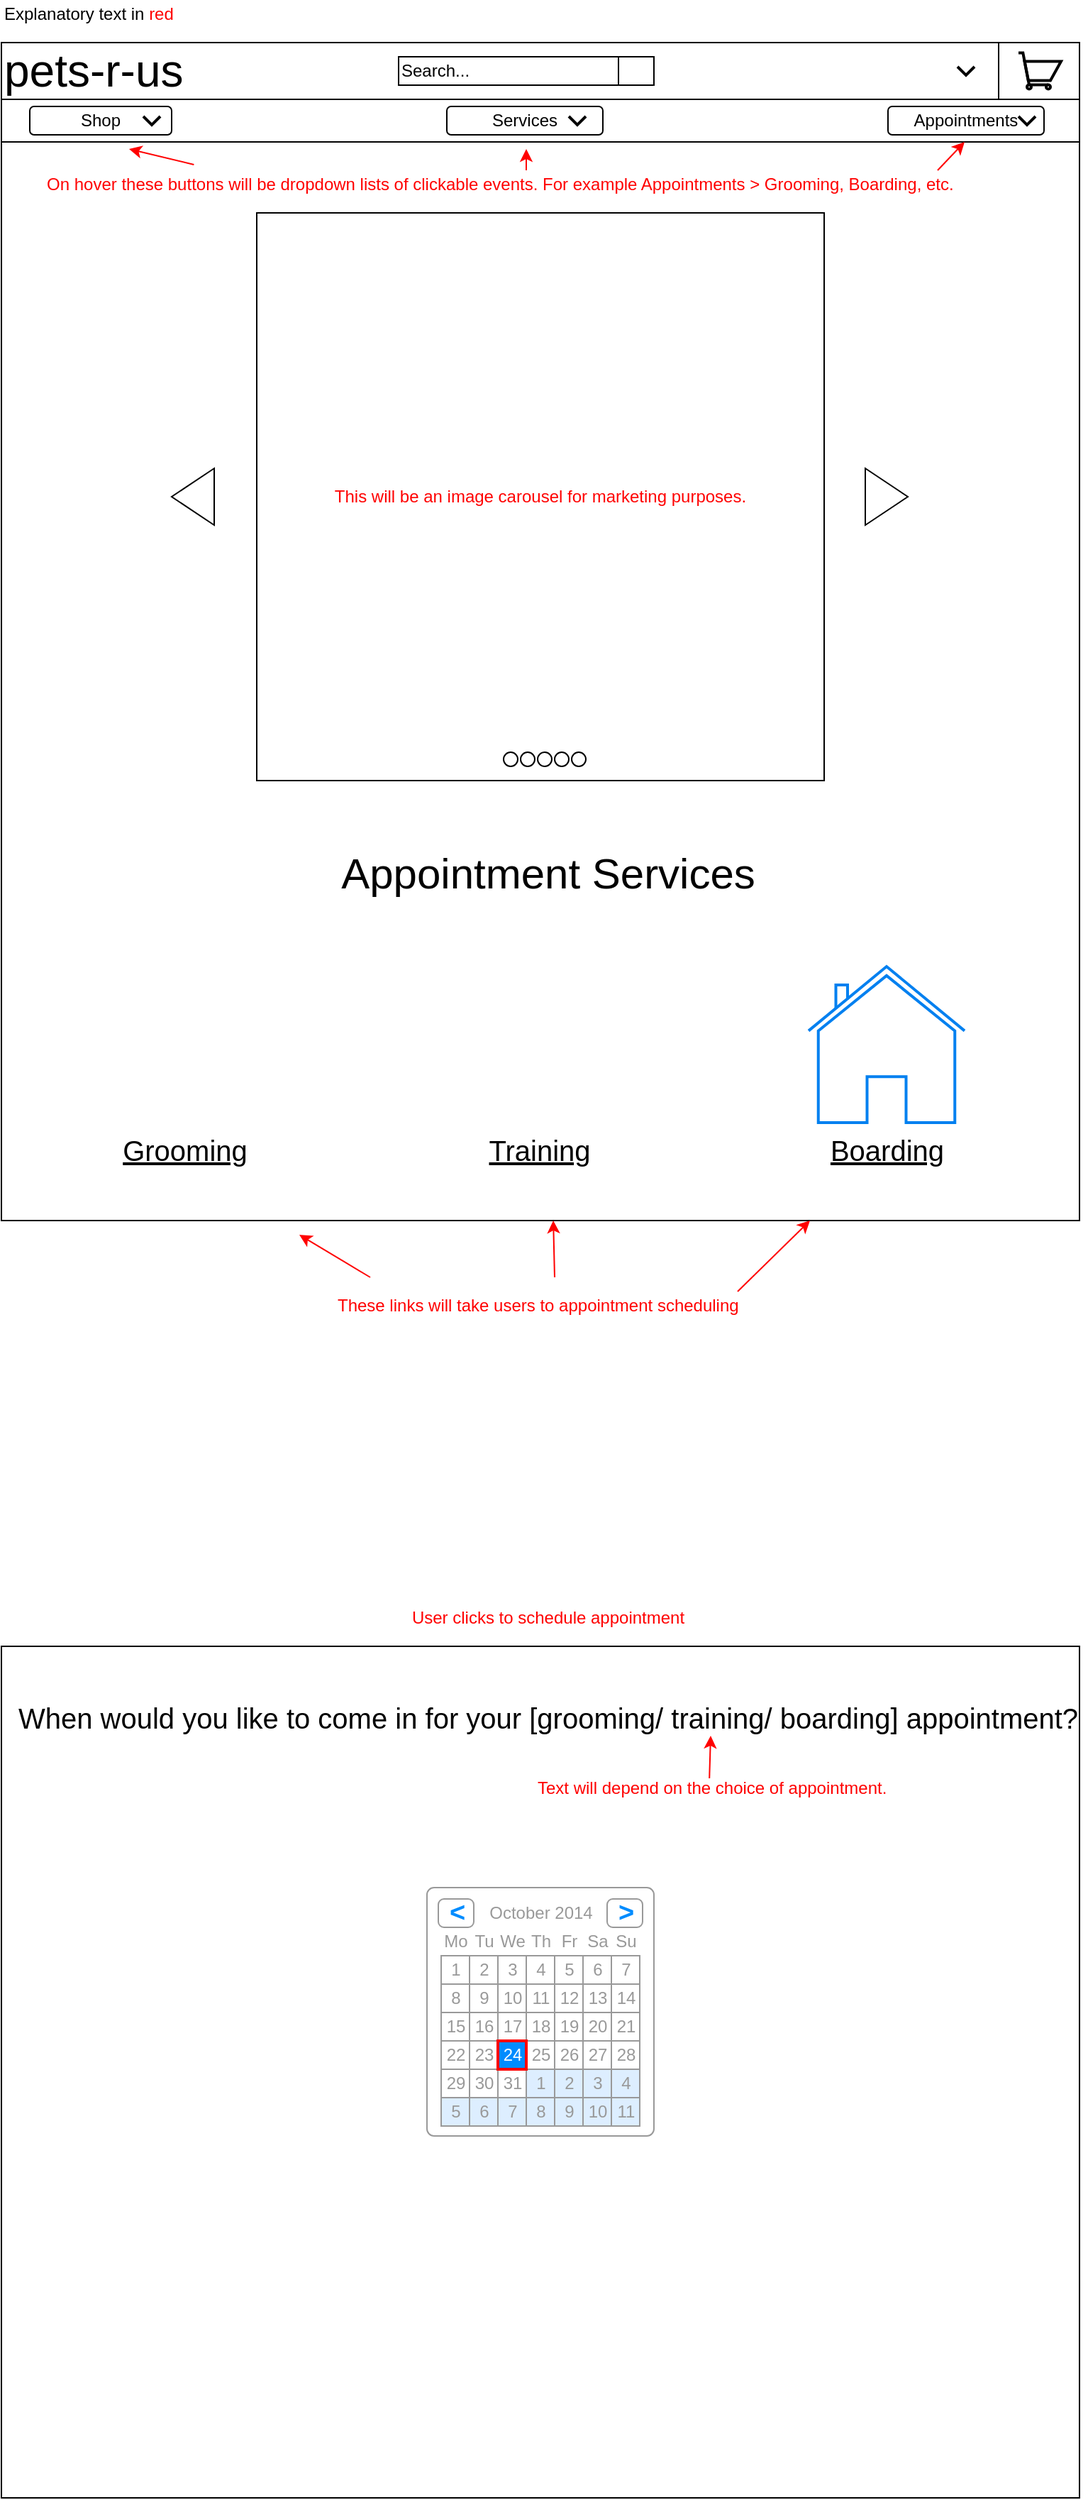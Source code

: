 <mxfile version="13.10.0" type="github">
  <diagram id="vqAz7mFe_bX8_XPS133d" name="Page-1">
    <mxGraphModel dx="1426" dy="794" grid="1" gridSize="10" guides="1" tooltips="1" connect="1" arrows="1" fold="1" page="1" pageScale="1" pageWidth="850" pageHeight="1100" math="0" shadow="0">
      <root>
        <mxCell id="0" />
        <mxCell id="1" parent="0" />
        <mxCell id="3avs3_zd8cKEyKvQoN6--27" value="" style="whiteSpace=wrap;html=1;aspect=fixed;" parent="1" vertex="1">
          <mxGeometry x="40" y="110" width="760" height="760" as="geometry" />
        </mxCell>
        <mxCell id="lcX1lfoyKaqcj_of0QZ5-1" value="&lt;font style=&quot;font-size: 32px&quot;&gt;pets-r-us&lt;/font&gt;" style="rounded=0;whiteSpace=wrap;html=1;align=left;" parent="1" vertex="1">
          <mxGeometry x="40" y="40" width="760" height="40" as="geometry" />
        </mxCell>
        <mxCell id="lcX1lfoyKaqcj_of0QZ5-2" value="" style="rounded=0;whiteSpace=wrap;html=1;" parent="1" vertex="1">
          <mxGeometry x="40" y="80" width="760" height="30" as="geometry" />
        </mxCell>
        <mxCell id="lcX1lfoyKaqcj_of0QZ5-3" value="&lt;font color=&quot;#ff0000&quot;&gt;This will be an image carousel for marketing purposes.&lt;/font&gt;" style="whiteSpace=wrap;html=1;aspect=fixed;" parent="1" vertex="1">
          <mxGeometry x="220" y="160" width="400" height="400" as="geometry" />
        </mxCell>
        <mxCell id="lcX1lfoyKaqcj_of0QZ5-4" value="" style="shape=image;html=1;verticalAlign=top;verticalLabelPosition=bottom;labelBackgroundColor=#ffffff;imageAspect=0;aspect=fixed;image=https://cdn4.iconfinder.com/data/icons/common-toolbar/36/Cut-2-128.png" parent="1" vertex="1">
          <mxGeometry x="119" y="682" width="128" height="128" as="geometry" />
        </mxCell>
        <mxCell id="lcX1lfoyKaqcj_of0QZ5-5" value="" style="shape=image;html=1;verticalAlign=top;verticalLabelPosition=bottom;labelBackgroundColor=#ffffff;imageAspect=0;aspect=fixed;image=https://cdn4.iconfinder.com/data/icons/general-office/91/General_Office_06-128.png" parent="1" vertex="1">
          <mxGeometry x="356" y="680" width="128" height="128" as="geometry" />
        </mxCell>
        <mxCell id="lcX1lfoyKaqcj_of0QZ5-6" value="" style="html=1;verticalLabelPosition=bottom;align=center;labelBackgroundColor=#ffffff;verticalAlign=top;strokeWidth=2;strokeColor=#0080F0;shadow=0;dashed=0;shape=mxgraph.ios7.icons.home;" parent="1" vertex="1">
          <mxGeometry x="609" y="691" width="110" height="110" as="geometry" />
        </mxCell>
        <mxCell id="lcX1lfoyKaqcj_of0QZ5-8" value="&lt;font style=&quot;font-size: 30px&quot;&gt;Appointment Services&lt;/font&gt;" style="text;html=1;align=center;verticalAlign=middle;resizable=0;points=[];autosize=1;" parent="1" vertex="1">
          <mxGeometry x="270" y="610" width="310" height="30" as="geometry" />
        </mxCell>
        <mxCell id="lcX1lfoyKaqcj_of0QZ5-9" value="&lt;font style=&quot;font-size: 20px&quot;&gt;&lt;u&gt;Grooming&lt;/u&gt;&lt;/font&gt;" style="text;html=1;align=center;verticalAlign=middle;resizable=0;points=[];autosize=1;" parent="1" vertex="1">
          <mxGeometry x="119" y="810" width="100" height="20" as="geometry" />
        </mxCell>
        <mxCell id="lcX1lfoyKaqcj_of0QZ5-10" value="&lt;font style=&quot;font-size: 20px&quot;&gt;&lt;u&gt;Training&lt;/u&gt;&lt;/font&gt;" style="text;html=1;align=center;verticalAlign=middle;resizable=0;points=[];autosize=1;" parent="1" vertex="1">
          <mxGeometry x="374" y="810" width="90" height="20" as="geometry" />
        </mxCell>
        <mxCell id="lcX1lfoyKaqcj_of0QZ5-11" value="&lt;font style=&quot;font-size: 20px&quot;&gt;&lt;u&gt;Boarding&lt;/u&gt;&lt;/font&gt;" style="text;html=1;align=center;verticalAlign=middle;resizable=0;points=[];autosize=1;" parent="1" vertex="1">
          <mxGeometry x="614" y="810" width="100" height="20" as="geometry" />
        </mxCell>
        <mxCell id="3avs3_zd8cKEyKvQoN6--1" value="Search..." style="rounded=0;whiteSpace=wrap;html=1;align=left;" parent="1" vertex="1">
          <mxGeometry x="320" y="50" width="180" height="20" as="geometry" />
        </mxCell>
        <mxCell id="3avs3_zd8cKEyKvQoN6--2" value="" style="shape=image;html=1;verticalAlign=top;verticalLabelPosition=bottom;labelBackgroundColor=#ffffff;imageAspect=0;aspect=fixed;image=https://cdn4.iconfinder.com/data/icons/basic-user-interface-elements/700/zoom-normal-regular-128.png" parent="1" vertex="1">
          <mxGeometry x="480" y="50" width="20" height="20" as="geometry" />
        </mxCell>
        <mxCell id="3avs3_zd8cKEyKvQoN6--5" value="" style="endArrow=none;html=1;" parent="1" edge="1">
          <mxGeometry width="50" height="50" relative="1" as="geometry">
            <mxPoint x="475" y="70" as="sourcePoint" />
            <mxPoint x="475" y="50" as="targetPoint" />
          </mxGeometry>
        </mxCell>
        <mxCell id="3avs3_zd8cKEyKvQoN6--6" value="" style="shape=image;html=1;verticalAlign=top;verticalLabelPosition=bottom;labelBackgroundColor=#ffffff;imageAspect=0;aspect=fixed;image=https://cdn3.iconfinder.com/data/icons/fugue/icon_shadowless/user-silhouette.png" parent="1" vertex="1">
          <mxGeometry x="684" y="45" width="30" height="30" as="geometry" />
        </mxCell>
        <mxCell id="3avs3_zd8cKEyKvQoN6--7" value="" style="html=1;verticalLabelPosition=bottom;align=center;labelBackgroundColor=#ffffff;verticalAlign=top;strokeWidth=2;shadow=0;dashed=0;shape=mxgraph.ios7.icons.shopping_cart;" parent="1" vertex="1">
          <mxGeometry x="757" y="47.25" width="30" height="25.5" as="geometry" />
        </mxCell>
        <mxCell id="3avs3_zd8cKEyKvQoN6--8" value="" style="html=1;verticalLabelPosition=bottom;labelBackgroundColor=#ffffff;verticalAlign=top;shadow=0;dashed=0;strokeWidth=2;shape=mxgraph.ios7.misc.down;" parent="1" vertex="1">
          <mxGeometry x="714" y="57" width="12" height="6" as="geometry" />
        </mxCell>
        <mxCell id="3avs3_zd8cKEyKvQoN6--9" value="" style="endArrow=none;html=1;" parent="1" edge="1">
          <mxGeometry width="50" height="50" relative="1" as="geometry">
            <mxPoint x="743" y="80" as="sourcePoint" />
            <mxPoint x="743" y="40" as="targetPoint" />
          </mxGeometry>
        </mxCell>
        <mxCell id="3avs3_zd8cKEyKvQoN6--10" value="Shop" style="rounded=1;whiteSpace=wrap;html=1;strokeColor=#000000;align=center;" parent="1" vertex="1">
          <mxGeometry x="60" y="85" width="100" height="20" as="geometry" />
        </mxCell>
        <mxCell id="3avs3_zd8cKEyKvQoN6--11" value="Services" style="rounded=1;whiteSpace=wrap;html=1;strokeColor=#000000;align=center;" parent="1" vertex="1">
          <mxGeometry x="354" y="85" width="110" height="20" as="geometry" />
        </mxCell>
        <mxCell id="3avs3_zd8cKEyKvQoN6--12" value="Appointments" style="rounded=1;whiteSpace=wrap;html=1;strokeColor=#000000;align=center;" parent="1" vertex="1">
          <mxGeometry x="665" y="85" width="110" height="20" as="geometry" />
        </mxCell>
        <mxCell id="3avs3_zd8cKEyKvQoN6--13" value="" style="html=1;verticalLabelPosition=bottom;labelBackgroundColor=#ffffff;verticalAlign=top;shadow=0;dashed=0;strokeWidth=2;shape=mxgraph.ios7.misc.down;" parent="1" vertex="1">
          <mxGeometry x="140" y="92" width="12" height="6" as="geometry" />
        </mxCell>
        <mxCell id="3avs3_zd8cKEyKvQoN6--14" value="" style="html=1;verticalLabelPosition=bottom;labelBackgroundColor=#ffffff;verticalAlign=top;shadow=0;dashed=0;strokeWidth=2;shape=mxgraph.ios7.misc.down;" parent="1" vertex="1">
          <mxGeometry x="440" y="92" width="12" height="6" as="geometry" />
        </mxCell>
        <mxCell id="3avs3_zd8cKEyKvQoN6--15" value="" style="html=1;verticalLabelPosition=bottom;labelBackgroundColor=#ffffff;verticalAlign=top;shadow=0;dashed=0;strokeWidth=2;shape=mxgraph.ios7.misc.down;" parent="1" vertex="1">
          <mxGeometry x="757" y="92" width="12" height="6" as="geometry" />
        </mxCell>
        <mxCell id="3avs3_zd8cKEyKvQoN6--16" value="" style="triangle;whiteSpace=wrap;html=1;strokeColor=#000000;" parent="1" vertex="1">
          <mxGeometry x="649" y="340" width="30" height="40" as="geometry" />
        </mxCell>
        <mxCell id="3avs3_zd8cKEyKvQoN6--17" value="" style="triangle;whiteSpace=wrap;html=1;strokeColor=#000000;direction=west;" parent="1" vertex="1">
          <mxGeometry x="160" y="340" width="30" height="40" as="geometry" />
        </mxCell>
        <mxCell id="3avs3_zd8cKEyKvQoN6--18" value="" style="ellipse;whiteSpace=wrap;html=1;aspect=fixed;strokeColor=#000000;" parent="1" vertex="1">
          <mxGeometry x="394" y="540" width="10" height="10" as="geometry" />
        </mxCell>
        <mxCell id="3avs3_zd8cKEyKvQoN6--19" value="" style="ellipse;whiteSpace=wrap;html=1;aspect=fixed;strokeColor=#000000;" parent="1" vertex="1">
          <mxGeometry x="406" y="540" width="10" height="10" as="geometry" />
        </mxCell>
        <mxCell id="3avs3_zd8cKEyKvQoN6--20" value="" style="ellipse;whiteSpace=wrap;html=1;aspect=fixed;strokeColor=#000000;" parent="1" vertex="1">
          <mxGeometry x="418" y="540" width="10" height="10" as="geometry" />
        </mxCell>
        <mxCell id="3avs3_zd8cKEyKvQoN6--23" value="" style="ellipse;whiteSpace=wrap;html=1;aspect=fixed;strokeColor=#000000;" parent="1" vertex="1">
          <mxGeometry x="430" y="540" width="10" height="10" as="geometry" />
        </mxCell>
        <mxCell id="3avs3_zd8cKEyKvQoN6--24" value="" style="ellipse;whiteSpace=wrap;html=1;aspect=fixed;strokeColor=#000000;" parent="1" vertex="1">
          <mxGeometry x="442" y="540" width="10" height="10" as="geometry" />
        </mxCell>
        <mxCell id="3avs3_zd8cKEyKvQoN6--38" value="&lt;font color=&quot;#ff0000&quot;&gt;On hover these buttons will be dropdown lists of clickable events. For example Appointments &amp;gt; Grooming, Boarding, etc.&lt;/font&gt;" style="text;html=1;strokeColor=none;fillColor=none;align=left;verticalAlign=middle;whiteSpace=wrap;rounded=0;" parent="1" vertex="1">
          <mxGeometry x="70" y="130" width="700" height="20" as="geometry" />
        </mxCell>
        <mxCell id="3avs3_zd8cKEyKvQoN6--41" value="" style="endArrow=classic;html=1;strokeColor=#FF0000;" parent="1" edge="1">
          <mxGeometry width="50" height="50" relative="1" as="geometry">
            <mxPoint x="700" y="130" as="sourcePoint" />
            <mxPoint x="719" y="110" as="targetPoint" />
          </mxGeometry>
        </mxCell>
        <mxCell id="3avs3_zd8cKEyKvQoN6--42" value="" style="endArrow=classic;html=1;strokeColor=#FF0000;" parent="1" edge="1">
          <mxGeometry width="50" height="50" relative="1" as="geometry">
            <mxPoint x="410" y="130" as="sourcePoint" />
            <mxPoint x="410" y="115" as="targetPoint" />
          </mxGeometry>
        </mxCell>
        <mxCell id="3avs3_zd8cKEyKvQoN6--43" value="Explanatory text in &lt;font color=&quot;#ff0000&quot;&gt;red&lt;/font&gt;" style="text;html=1;align=left;verticalAlign=middle;resizable=0;points=[];autosize=1;" parent="1" vertex="1">
          <mxGeometry x="40" y="10" width="130" height="20" as="geometry" />
        </mxCell>
        <mxCell id="3avs3_zd8cKEyKvQoN6--45" value="" style="endArrow=classic;html=1;strokeColor=#FF0000;exitX=0.151;exitY=-0.2;exitDx=0;exitDy=0;exitPerimeter=0;" parent="1" source="3avs3_zd8cKEyKvQoN6--38" edge="1">
          <mxGeometry width="50" height="50" relative="1" as="geometry">
            <mxPoint x="70" y="165" as="sourcePoint" />
            <mxPoint x="130" y="115" as="targetPoint" />
          </mxGeometry>
        </mxCell>
        <mxCell id="3avs3_zd8cKEyKvQoN6--46" value="&lt;font color=&quot;#ff0000&quot;&gt;These links will take users to appointment scheduling&lt;/font&gt;" style="text;html=1;align=left;verticalAlign=middle;resizable=0;points=[];autosize=1;" parent="1" vertex="1">
          <mxGeometry x="275" y="920" width="300" height="20" as="geometry" />
        </mxCell>
        <mxCell id="3avs3_zd8cKEyKvQoN6--47" value="" style="endArrow=classic;html=1;strokeColor=#FF0000;" parent="1" edge="1">
          <mxGeometry width="50" height="50" relative="1" as="geometry">
            <mxPoint x="559" y="920" as="sourcePoint" />
            <mxPoint x="610" y="870" as="targetPoint" />
          </mxGeometry>
        </mxCell>
        <mxCell id="3avs3_zd8cKEyKvQoN6--48" value="" style="endArrow=classic;html=1;strokeColor=#FF0000;" parent="1" target="3avs3_zd8cKEyKvQoN6--27" edge="1">
          <mxGeometry width="50" height="50" relative="1" as="geometry">
            <mxPoint x="430" y="910" as="sourcePoint" />
            <mxPoint x="480" y="860" as="targetPoint" />
          </mxGeometry>
        </mxCell>
        <mxCell id="3avs3_zd8cKEyKvQoN6--49" value="" style="endArrow=classic;html=1;strokeColor=#FF0000;" parent="1" edge="1">
          <mxGeometry width="50" height="50" relative="1" as="geometry">
            <mxPoint x="300" y="910" as="sourcePoint" />
            <mxPoint x="250" y="880" as="targetPoint" />
          </mxGeometry>
        </mxCell>
        <mxCell id="4yytLFHdvMiJD-wZ6Ume-1" value="" style="whiteSpace=wrap;html=1;" vertex="1" parent="1">
          <mxGeometry x="40" y="1170" width="760" height="600" as="geometry" />
        </mxCell>
        <mxCell id="4yytLFHdvMiJD-wZ6Ume-2" value="&lt;font color=&quot;#ff0000&quot;&gt;User clicks to schedule appointment&lt;/font&gt;" style="text;html=1;align=center;verticalAlign=middle;resizable=0;points=[];autosize=1;" vertex="1" parent="1">
          <mxGeometry x="320" y="1140" width="210" height="20" as="geometry" />
        </mxCell>
        <mxCell id="4yytLFHdvMiJD-wZ6Ume-3" value="" style="strokeWidth=1;shadow=0;dashed=0;align=center;html=1;shape=mxgraph.mockup.forms.rrect;rSize=5;strokeColor=#999999;fillColor=#ffffff;" vertex="1" parent="1">
          <mxGeometry x="340" y="1340" width="160" height="175" as="geometry" />
        </mxCell>
        <mxCell id="4yytLFHdvMiJD-wZ6Ume-4" value="October 2014" style="strokeWidth=1;shadow=0;dashed=0;align=center;html=1;shape=mxgraph.mockup.forms.anchor;fontColor=#999999;" vertex="1" parent="4yytLFHdvMiJD-wZ6Ume-3">
          <mxGeometry x="30" y="8" width="100" height="20" as="geometry" />
        </mxCell>
        <mxCell id="4yytLFHdvMiJD-wZ6Ume-5" value="&lt;" style="strokeWidth=1;shadow=0;dashed=0;align=center;html=1;shape=mxgraph.mockup.forms.rrect;rSize=4;strokeColor=#999999;fontColor=#008cff;fontSize=19;fontStyle=1;" vertex="1" parent="4yytLFHdvMiJD-wZ6Ume-3">
          <mxGeometry x="8" y="8" width="25" height="20" as="geometry" />
        </mxCell>
        <mxCell id="4yytLFHdvMiJD-wZ6Ume-6" value="&gt;" style="strokeWidth=1;shadow=0;dashed=0;align=center;html=1;shape=mxgraph.mockup.forms.rrect;rSize=4;strokeColor=#999999;fontColor=#008cff;fontSize=19;fontStyle=1;" vertex="1" parent="4yytLFHdvMiJD-wZ6Ume-3">
          <mxGeometry x="127" y="8" width="25" height="20" as="geometry" />
        </mxCell>
        <mxCell id="4yytLFHdvMiJD-wZ6Ume-7" value="Mo" style="strokeWidth=1;shadow=0;dashed=0;align=center;html=1;shape=mxgraph.mockup.forms.anchor;fontColor=#999999;" vertex="1" parent="4yytLFHdvMiJD-wZ6Ume-3">
          <mxGeometry x="10" y="28" width="20" height="20" as="geometry" />
        </mxCell>
        <mxCell id="4yytLFHdvMiJD-wZ6Ume-8" value="Tu" style="strokeWidth=1;shadow=0;dashed=0;align=center;html=1;shape=mxgraph.mockup.forms.anchor;fontColor=#999999;" vertex="1" parent="4yytLFHdvMiJD-wZ6Ume-3">
          <mxGeometry x="30" y="28" width="20" height="20" as="geometry" />
        </mxCell>
        <mxCell id="4yytLFHdvMiJD-wZ6Ume-9" value="We" style="strokeWidth=1;shadow=0;dashed=0;align=center;html=1;shape=mxgraph.mockup.forms.anchor;fontColor=#999999;" vertex="1" parent="4yytLFHdvMiJD-wZ6Ume-3">
          <mxGeometry x="50" y="28" width="20" height="20" as="geometry" />
        </mxCell>
        <mxCell id="4yytLFHdvMiJD-wZ6Ume-10" value="Th" style="strokeWidth=1;shadow=0;dashed=0;align=center;html=1;shape=mxgraph.mockup.forms.anchor;fontColor=#999999;" vertex="1" parent="4yytLFHdvMiJD-wZ6Ume-3">
          <mxGeometry x="70" y="28" width="20" height="20" as="geometry" />
        </mxCell>
        <mxCell id="4yytLFHdvMiJD-wZ6Ume-11" value="Fr" style="strokeWidth=1;shadow=0;dashed=0;align=center;html=1;shape=mxgraph.mockup.forms.anchor;fontColor=#999999;" vertex="1" parent="4yytLFHdvMiJD-wZ6Ume-3">
          <mxGeometry x="90" y="28" width="20" height="20" as="geometry" />
        </mxCell>
        <mxCell id="4yytLFHdvMiJD-wZ6Ume-12" value="Sa" style="strokeWidth=1;shadow=0;dashed=0;align=center;html=1;shape=mxgraph.mockup.forms.anchor;fontColor=#999999;" vertex="1" parent="4yytLFHdvMiJD-wZ6Ume-3">
          <mxGeometry x="110" y="28" width="20" height="20" as="geometry" />
        </mxCell>
        <mxCell id="4yytLFHdvMiJD-wZ6Ume-13" value="Su" style="strokeWidth=1;shadow=0;dashed=0;align=center;html=1;shape=mxgraph.mockup.forms.anchor;fontColor=#999999;" vertex="1" parent="4yytLFHdvMiJD-wZ6Ume-3">
          <mxGeometry x="130" y="28" width="20" height="20" as="geometry" />
        </mxCell>
        <mxCell id="4yytLFHdvMiJD-wZ6Ume-14" value="1" style="strokeWidth=1;shadow=0;dashed=0;align=center;html=1;shape=mxgraph.mockup.forms.rrect;rSize=0;strokeColor=#999999;fontColor=#999999;" vertex="1" parent="4yytLFHdvMiJD-wZ6Ume-3">
          <mxGeometry x="10" y="48" width="20" height="20" as="geometry" />
        </mxCell>
        <mxCell id="4yytLFHdvMiJD-wZ6Ume-15" value="2" style="strokeWidth=1;shadow=0;dashed=0;align=center;html=1;shape=mxgraph.mockup.forms.rrect;rSize=0;strokeColor=#999999;fontColor=#999999;" vertex="1" parent="4yytLFHdvMiJD-wZ6Ume-3">
          <mxGeometry x="30" y="48" width="20" height="20" as="geometry" />
        </mxCell>
        <mxCell id="4yytLFHdvMiJD-wZ6Ume-16" value="3" style="strokeWidth=1;shadow=0;dashed=0;align=center;html=1;shape=mxgraph.mockup.forms.rrect;rSize=0;strokeColor=#999999;fontColor=#999999;" vertex="1" parent="4yytLFHdvMiJD-wZ6Ume-3">
          <mxGeometry x="50" y="48" width="20" height="20" as="geometry" />
        </mxCell>
        <mxCell id="4yytLFHdvMiJD-wZ6Ume-17" value="4" style="strokeWidth=1;shadow=0;dashed=0;align=center;html=1;shape=mxgraph.mockup.forms.rrect;rSize=0;strokeColor=#999999;fontColor=#999999;" vertex="1" parent="4yytLFHdvMiJD-wZ6Ume-3">
          <mxGeometry x="70" y="48" width="20" height="20" as="geometry" />
        </mxCell>
        <mxCell id="4yytLFHdvMiJD-wZ6Ume-18" value="5" style="strokeWidth=1;shadow=0;dashed=0;align=center;html=1;shape=mxgraph.mockup.forms.rrect;rSize=0;strokeColor=#999999;fontColor=#999999;" vertex="1" parent="4yytLFHdvMiJD-wZ6Ume-3">
          <mxGeometry x="90" y="48" width="20" height="20" as="geometry" />
        </mxCell>
        <mxCell id="4yytLFHdvMiJD-wZ6Ume-19" value="6" style="strokeWidth=1;shadow=0;dashed=0;align=center;html=1;shape=mxgraph.mockup.forms.rrect;rSize=0;strokeColor=#999999;fontColor=#999999;" vertex="1" parent="4yytLFHdvMiJD-wZ6Ume-3">
          <mxGeometry x="110" y="48" width="20" height="20" as="geometry" />
        </mxCell>
        <mxCell id="4yytLFHdvMiJD-wZ6Ume-20" value="7" style="strokeWidth=1;shadow=0;dashed=0;align=center;html=1;shape=mxgraph.mockup.forms.rrect;rSize=0;strokeColor=#999999;fontColor=#999999;" vertex="1" parent="4yytLFHdvMiJD-wZ6Ume-3">
          <mxGeometry x="130" y="48" width="20" height="20" as="geometry" />
        </mxCell>
        <mxCell id="4yytLFHdvMiJD-wZ6Ume-21" value="8" style="strokeWidth=1;shadow=0;dashed=0;align=center;html=1;shape=mxgraph.mockup.forms.rrect;rSize=0;strokeColor=#999999;fontColor=#999999;" vertex="1" parent="4yytLFHdvMiJD-wZ6Ume-3">
          <mxGeometry x="10" y="68" width="20" height="20" as="geometry" />
        </mxCell>
        <mxCell id="4yytLFHdvMiJD-wZ6Ume-22" value="9" style="strokeWidth=1;shadow=0;dashed=0;align=center;html=1;shape=mxgraph.mockup.forms.rrect;rSize=0;strokeColor=#999999;fontColor=#999999;" vertex="1" parent="4yytLFHdvMiJD-wZ6Ume-3">
          <mxGeometry x="30" y="68" width="20" height="20" as="geometry" />
        </mxCell>
        <mxCell id="4yytLFHdvMiJD-wZ6Ume-23" value="10" style="strokeWidth=1;shadow=0;dashed=0;align=center;html=1;shape=mxgraph.mockup.forms.rrect;rSize=0;strokeColor=#999999;fontColor=#999999;" vertex="1" parent="4yytLFHdvMiJD-wZ6Ume-3">
          <mxGeometry x="50" y="68" width="20" height="20" as="geometry" />
        </mxCell>
        <mxCell id="4yytLFHdvMiJD-wZ6Ume-24" value="11" style="strokeWidth=1;shadow=0;dashed=0;align=center;html=1;shape=mxgraph.mockup.forms.rrect;rSize=0;strokeColor=#999999;fontColor=#999999;" vertex="1" parent="4yytLFHdvMiJD-wZ6Ume-3">
          <mxGeometry x="70" y="68" width="20" height="20" as="geometry" />
        </mxCell>
        <mxCell id="4yytLFHdvMiJD-wZ6Ume-25" value="12" style="strokeWidth=1;shadow=0;dashed=0;align=center;html=1;shape=mxgraph.mockup.forms.rrect;rSize=0;strokeColor=#999999;fontColor=#999999;" vertex="1" parent="4yytLFHdvMiJD-wZ6Ume-3">
          <mxGeometry x="90" y="68" width="20" height="20" as="geometry" />
        </mxCell>
        <mxCell id="4yytLFHdvMiJD-wZ6Ume-26" value="13" style="strokeWidth=1;shadow=0;dashed=0;align=center;html=1;shape=mxgraph.mockup.forms.rrect;rSize=0;strokeColor=#999999;fontColor=#999999;" vertex="1" parent="4yytLFHdvMiJD-wZ6Ume-3">
          <mxGeometry x="110" y="68" width="20" height="20" as="geometry" />
        </mxCell>
        <mxCell id="4yytLFHdvMiJD-wZ6Ume-27" value="14" style="strokeWidth=1;shadow=0;dashed=0;align=center;html=1;shape=mxgraph.mockup.forms.rrect;rSize=0;strokeColor=#999999;fontColor=#999999;" vertex="1" parent="4yytLFHdvMiJD-wZ6Ume-3">
          <mxGeometry x="130" y="68" width="20" height="20" as="geometry" />
        </mxCell>
        <mxCell id="4yytLFHdvMiJD-wZ6Ume-28" value="15" style="strokeWidth=1;shadow=0;dashed=0;align=center;html=1;shape=mxgraph.mockup.forms.rrect;rSize=0;strokeColor=#999999;fontColor=#999999;" vertex="1" parent="4yytLFHdvMiJD-wZ6Ume-3">
          <mxGeometry x="10" y="88" width="20" height="20" as="geometry" />
        </mxCell>
        <mxCell id="4yytLFHdvMiJD-wZ6Ume-29" value="16" style="strokeWidth=1;shadow=0;dashed=0;align=center;html=1;shape=mxgraph.mockup.forms.rrect;rSize=0;strokeColor=#999999;fontColor=#999999;" vertex="1" parent="4yytLFHdvMiJD-wZ6Ume-3">
          <mxGeometry x="30" y="88" width="20" height="20" as="geometry" />
        </mxCell>
        <mxCell id="4yytLFHdvMiJD-wZ6Ume-30" value="17" style="strokeWidth=1;shadow=0;dashed=0;align=center;html=1;shape=mxgraph.mockup.forms.rrect;rSize=0;strokeColor=#999999;fontColor=#999999;" vertex="1" parent="4yytLFHdvMiJD-wZ6Ume-3">
          <mxGeometry x="50" y="88" width="20" height="20" as="geometry" />
        </mxCell>
        <mxCell id="4yytLFHdvMiJD-wZ6Ume-31" value="18" style="strokeWidth=1;shadow=0;dashed=0;align=center;html=1;shape=mxgraph.mockup.forms.rrect;rSize=0;strokeColor=#999999;fontColor=#999999;" vertex="1" parent="4yytLFHdvMiJD-wZ6Ume-3">
          <mxGeometry x="70" y="88" width="20" height="20" as="geometry" />
        </mxCell>
        <mxCell id="4yytLFHdvMiJD-wZ6Ume-32" value="19" style="strokeWidth=1;shadow=0;dashed=0;align=center;html=1;shape=mxgraph.mockup.forms.rrect;rSize=0;strokeColor=#999999;fontColor=#999999;" vertex="1" parent="4yytLFHdvMiJD-wZ6Ume-3">
          <mxGeometry x="90" y="88" width="20" height="20" as="geometry" />
        </mxCell>
        <mxCell id="4yytLFHdvMiJD-wZ6Ume-33" value="20" style="strokeWidth=1;shadow=0;dashed=0;align=center;html=1;shape=mxgraph.mockup.forms.rrect;rSize=0;strokeColor=#999999;fontColor=#999999;" vertex="1" parent="4yytLFHdvMiJD-wZ6Ume-3">
          <mxGeometry x="110" y="88" width="20" height="20" as="geometry" />
        </mxCell>
        <mxCell id="4yytLFHdvMiJD-wZ6Ume-34" value="21" style="strokeWidth=1;shadow=0;dashed=0;align=center;html=1;shape=mxgraph.mockup.forms.rrect;rSize=0;strokeColor=#999999;fontColor=#999999;" vertex="1" parent="4yytLFHdvMiJD-wZ6Ume-3">
          <mxGeometry x="130" y="88" width="20" height="20" as="geometry" />
        </mxCell>
        <mxCell id="4yytLFHdvMiJD-wZ6Ume-35" value="22" style="strokeWidth=1;shadow=0;dashed=0;align=center;html=1;shape=mxgraph.mockup.forms.rrect;rSize=0;strokeColor=#999999;fontColor=#999999;" vertex="1" parent="4yytLFHdvMiJD-wZ6Ume-3">
          <mxGeometry x="10" y="108" width="20" height="20" as="geometry" />
        </mxCell>
        <mxCell id="4yytLFHdvMiJD-wZ6Ume-36" value="23" style="strokeWidth=1;shadow=0;dashed=0;align=center;html=1;shape=mxgraph.mockup.forms.rrect;rSize=0;strokeColor=#999999;fontColor=#999999;" vertex="1" parent="4yytLFHdvMiJD-wZ6Ume-3">
          <mxGeometry x="30" y="108" width="20" height="20" as="geometry" />
        </mxCell>
        <mxCell id="4yytLFHdvMiJD-wZ6Ume-37" value="25" style="strokeWidth=1;shadow=0;dashed=0;align=center;html=1;shape=mxgraph.mockup.forms.rrect;rSize=0;strokeColor=#999999;fontColor=#999999;" vertex="1" parent="4yytLFHdvMiJD-wZ6Ume-3">
          <mxGeometry x="70" y="108" width="20" height="20" as="geometry" />
        </mxCell>
        <mxCell id="4yytLFHdvMiJD-wZ6Ume-38" value="26" style="strokeWidth=1;shadow=0;dashed=0;align=center;html=1;shape=mxgraph.mockup.forms.rrect;rSize=0;strokeColor=#999999;fontColor=#999999;" vertex="1" parent="4yytLFHdvMiJD-wZ6Ume-3">
          <mxGeometry x="90" y="108" width="20" height="20" as="geometry" />
        </mxCell>
        <mxCell id="4yytLFHdvMiJD-wZ6Ume-39" value="27" style="strokeWidth=1;shadow=0;dashed=0;align=center;html=1;shape=mxgraph.mockup.forms.rrect;rSize=0;strokeColor=#999999;fontColor=#999999;" vertex="1" parent="4yytLFHdvMiJD-wZ6Ume-3">
          <mxGeometry x="110" y="108" width="20" height="20" as="geometry" />
        </mxCell>
        <mxCell id="4yytLFHdvMiJD-wZ6Ume-40" value="28" style="strokeWidth=1;shadow=0;dashed=0;align=center;html=1;shape=mxgraph.mockup.forms.rrect;rSize=0;strokeColor=#999999;fontColor=#999999;" vertex="1" parent="4yytLFHdvMiJD-wZ6Ume-3">
          <mxGeometry x="130" y="108" width="20" height="20" as="geometry" />
        </mxCell>
        <mxCell id="4yytLFHdvMiJD-wZ6Ume-41" value="29" style="strokeWidth=1;shadow=0;dashed=0;align=center;html=1;shape=mxgraph.mockup.forms.rrect;rSize=0;strokeColor=#999999;fontColor=#999999;" vertex="1" parent="4yytLFHdvMiJD-wZ6Ume-3">
          <mxGeometry x="10" y="128" width="20" height="20" as="geometry" />
        </mxCell>
        <mxCell id="4yytLFHdvMiJD-wZ6Ume-42" value="30" style="strokeWidth=1;shadow=0;dashed=0;align=center;html=1;shape=mxgraph.mockup.forms.rrect;rSize=0;strokeColor=#999999;fontColor=#999999;" vertex="1" parent="4yytLFHdvMiJD-wZ6Ume-3">
          <mxGeometry x="30" y="128" width="20" height="20" as="geometry" />
        </mxCell>
        <mxCell id="4yytLFHdvMiJD-wZ6Ume-43" value="31" style="strokeWidth=1;shadow=0;dashed=0;align=center;html=1;shape=mxgraph.mockup.forms.rrect;rSize=0;strokeColor=#999999;fontColor=#999999;" vertex="1" parent="4yytLFHdvMiJD-wZ6Ume-3">
          <mxGeometry x="50" y="128" width="20" height="20" as="geometry" />
        </mxCell>
        <mxCell id="4yytLFHdvMiJD-wZ6Ume-44" value="1" style="strokeWidth=1;shadow=0;dashed=0;align=center;html=1;shape=mxgraph.mockup.forms.rrect;rSize=0;strokeColor=#999999;fontColor=#999999;fillColor=#ddeeff;" vertex="1" parent="4yytLFHdvMiJD-wZ6Ume-3">
          <mxGeometry x="70" y="128" width="20" height="20" as="geometry" />
        </mxCell>
        <mxCell id="4yytLFHdvMiJD-wZ6Ume-45" value="2" style="strokeWidth=1;shadow=0;dashed=0;align=center;html=1;shape=mxgraph.mockup.forms.rrect;rSize=0;strokeColor=#999999;fontColor=#999999;fillColor=#ddeeff;" vertex="1" parent="4yytLFHdvMiJD-wZ6Ume-3">
          <mxGeometry x="90" y="128" width="20" height="20" as="geometry" />
        </mxCell>
        <mxCell id="4yytLFHdvMiJD-wZ6Ume-46" value="3" style="strokeWidth=1;shadow=0;dashed=0;align=center;html=1;shape=mxgraph.mockup.forms.rrect;rSize=0;strokeColor=#999999;fontColor=#999999;fillColor=#ddeeff;" vertex="1" parent="4yytLFHdvMiJD-wZ6Ume-3">
          <mxGeometry x="110" y="128" width="20" height="20" as="geometry" />
        </mxCell>
        <mxCell id="4yytLFHdvMiJD-wZ6Ume-47" value="4" style="strokeWidth=1;shadow=0;dashed=0;align=center;html=1;shape=mxgraph.mockup.forms.rrect;rSize=0;strokeColor=#999999;fontColor=#999999;fillColor=#ddeeff;" vertex="1" parent="4yytLFHdvMiJD-wZ6Ume-3">
          <mxGeometry x="130" y="128" width="20" height="20" as="geometry" />
        </mxCell>
        <mxCell id="4yytLFHdvMiJD-wZ6Ume-48" value="5" style="strokeWidth=1;shadow=0;dashed=0;align=center;html=1;shape=mxgraph.mockup.forms.rrect;rSize=0;strokeColor=#999999;fontColor=#999999;fillColor=#ddeeff;" vertex="1" parent="4yytLFHdvMiJD-wZ6Ume-3">
          <mxGeometry x="10" y="148" width="20" height="20" as="geometry" />
        </mxCell>
        <mxCell id="4yytLFHdvMiJD-wZ6Ume-49" value="6" style="strokeWidth=1;shadow=0;dashed=0;align=center;html=1;shape=mxgraph.mockup.forms.rrect;rSize=0;strokeColor=#999999;fontColor=#999999;fillColor=#ddeeff;" vertex="1" parent="4yytLFHdvMiJD-wZ6Ume-3">
          <mxGeometry x="30" y="148" width="20" height="20" as="geometry" />
        </mxCell>
        <mxCell id="4yytLFHdvMiJD-wZ6Ume-50" value="7" style="strokeWidth=1;shadow=0;dashed=0;align=center;html=1;shape=mxgraph.mockup.forms.rrect;rSize=0;strokeColor=#999999;fontColor=#999999;fillColor=#ddeeff;" vertex="1" parent="4yytLFHdvMiJD-wZ6Ume-3">
          <mxGeometry x="50" y="148" width="20" height="20" as="geometry" />
        </mxCell>
        <mxCell id="4yytLFHdvMiJD-wZ6Ume-51" value="8" style="strokeWidth=1;shadow=0;dashed=0;align=center;html=1;shape=mxgraph.mockup.forms.rrect;rSize=0;strokeColor=#999999;fontColor=#999999;fillColor=#ddeeff;" vertex="1" parent="4yytLFHdvMiJD-wZ6Ume-3">
          <mxGeometry x="70" y="148" width="20" height="20" as="geometry" />
        </mxCell>
        <mxCell id="4yytLFHdvMiJD-wZ6Ume-52" value="9" style="strokeWidth=1;shadow=0;dashed=0;align=center;html=1;shape=mxgraph.mockup.forms.rrect;rSize=0;strokeColor=#999999;fontColor=#999999;fillColor=#ddeeff;" vertex="1" parent="4yytLFHdvMiJD-wZ6Ume-3">
          <mxGeometry x="90" y="148" width="20" height="20" as="geometry" />
        </mxCell>
        <mxCell id="4yytLFHdvMiJD-wZ6Ume-53" value="10" style="strokeWidth=1;shadow=0;dashed=0;align=center;html=1;shape=mxgraph.mockup.forms.rrect;rSize=0;strokeColor=#999999;fontColor=#999999;fillColor=#ddeeff;" vertex="1" parent="4yytLFHdvMiJD-wZ6Ume-3">
          <mxGeometry x="110" y="148" width="20" height="20" as="geometry" />
        </mxCell>
        <mxCell id="4yytLFHdvMiJD-wZ6Ume-54" value="11" style="strokeWidth=1;shadow=0;dashed=0;align=center;html=1;shape=mxgraph.mockup.forms.rrect;rSize=0;strokeColor=#999999;fontColor=#999999;fillColor=#ddeeff;" vertex="1" parent="4yytLFHdvMiJD-wZ6Ume-3">
          <mxGeometry x="130" y="148" width="20" height="20" as="geometry" />
        </mxCell>
        <mxCell id="4yytLFHdvMiJD-wZ6Ume-55" value="24" style="strokeWidth=1;shadow=0;dashed=0;align=center;html=1;shape=mxgraph.mockup.forms.rrect;rSize=0;strokeColor=#ff0000;fontColor=#ffffff;strokeWidth=2;fillColor=#008cff;" vertex="1" parent="4yytLFHdvMiJD-wZ6Ume-3">
          <mxGeometry x="50" y="108" width="20" height="20" as="geometry" />
        </mxCell>
        <mxCell id="4yytLFHdvMiJD-wZ6Ume-56" value="&lt;font style=&quot;font-size: 20px&quot;&gt;When would you like to come in for your [grooming/ training/ boarding] appointment?&lt;/font&gt;" style="text;html=1;align=center;verticalAlign=middle;resizable=0;points=[];autosize=1;" vertex="1" parent="1">
          <mxGeometry x="45" y="1210" width="760" height="20" as="geometry" />
        </mxCell>
        <mxCell id="4yytLFHdvMiJD-wZ6Ume-58" value="&lt;font color=&quot;#ff0000&quot;&gt;Text will depend on the choice of appointment.&lt;/font&gt;" style="text;html=1;align=left;verticalAlign=middle;resizable=0;points=[];autosize=1;" vertex="1" parent="1">
          <mxGeometry x="416" y="1260" width="260" height="20" as="geometry" />
        </mxCell>
        <mxCell id="4yytLFHdvMiJD-wZ6Ume-59" value="" style="endArrow=classic;html=1;exitX=0.435;exitY=0;exitDx=0;exitDy=0;exitPerimeter=0;fontColor=#FF0000;strokeColor=#FF0000;" edge="1" parent="1">
          <mxGeometry width="50" height="50" relative="1" as="geometry">
            <mxPoint x="539.1" y="1263" as="sourcePoint" />
            <mxPoint x="540" y="1233" as="targetPoint" />
          </mxGeometry>
        </mxCell>
      </root>
    </mxGraphModel>
  </diagram>
</mxfile>
